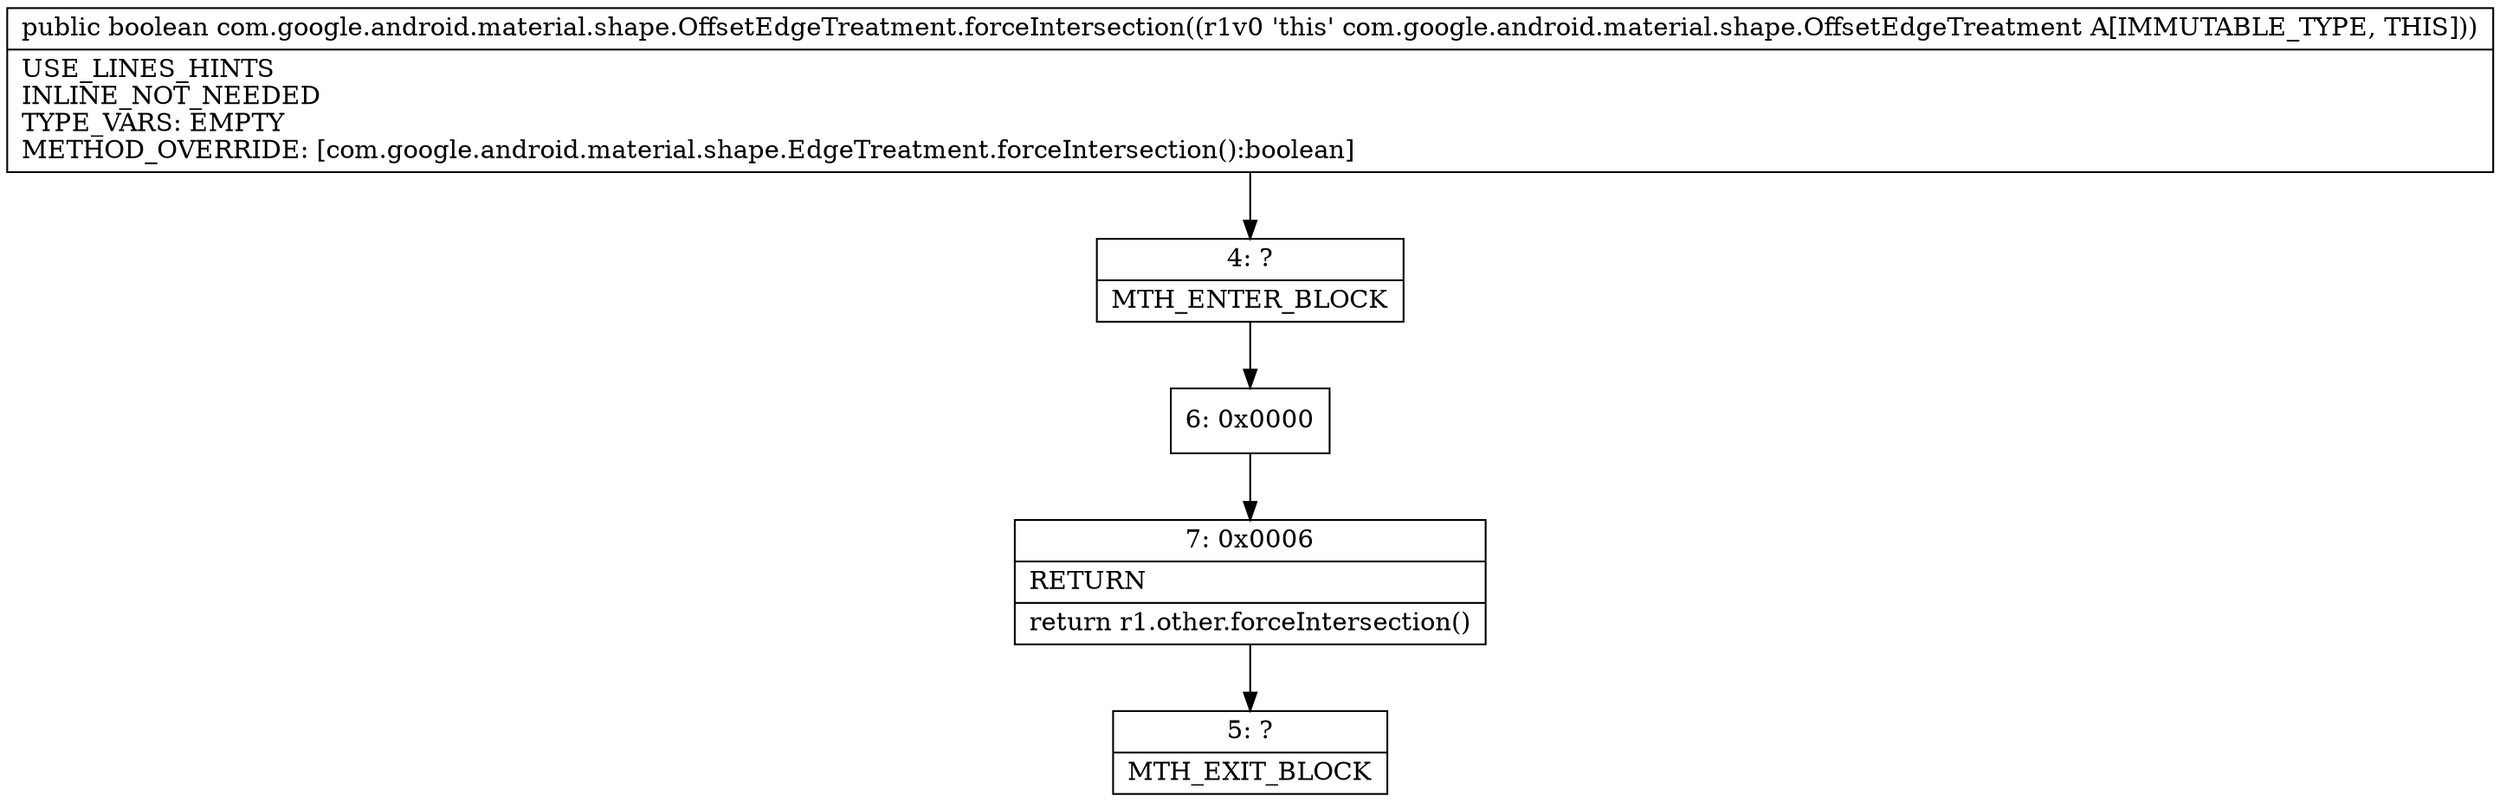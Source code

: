 digraph "CFG forcom.google.android.material.shape.OffsetEdgeTreatment.forceIntersection()Z" {
Node_4 [shape=record,label="{4\:\ ?|MTH_ENTER_BLOCK\l}"];
Node_6 [shape=record,label="{6\:\ 0x0000}"];
Node_7 [shape=record,label="{7\:\ 0x0006|RETURN\l|return r1.other.forceIntersection()\l}"];
Node_5 [shape=record,label="{5\:\ ?|MTH_EXIT_BLOCK\l}"];
MethodNode[shape=record,label="{public boolean com.google.android.material.shape.OffsetEdgeTreatment.forceIntersection((r1v0 'this' com.google.android.material.shape.OffsetEdgeTreatment A[IMMUTABLE_TYPE, THIS]))  | USE_LINES_HINTS\lINLINE_NOT_NEEDED\lTYPE_VARS: EMPTY\lMETHOD_OVERRIDE: [com.google.android.material.shape.EdgeTreatment.forceIntersection():boolean]\l}"];
MethodNode -> Node_4;Node_4 -> Node_6;
Node_6 -> Node_7;
Node_7 -> Node_5;
}

